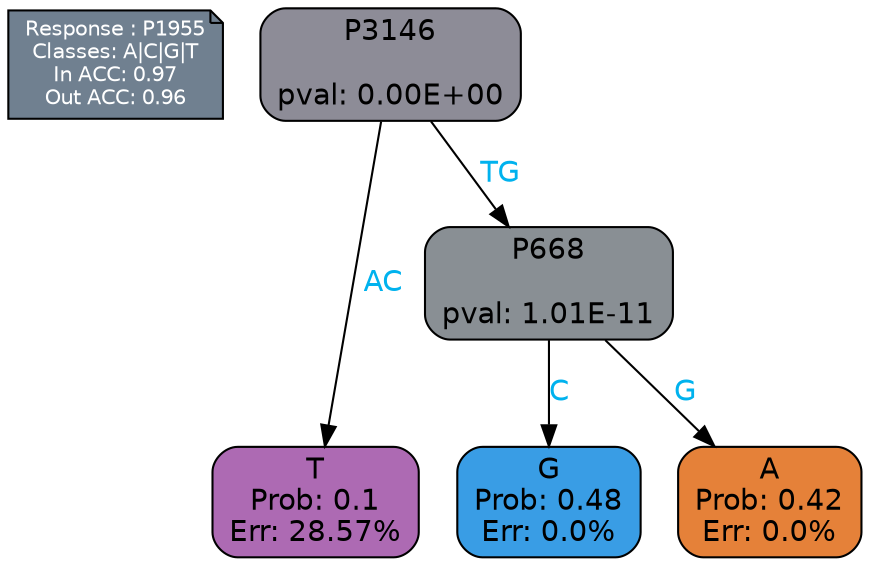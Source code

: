 digraph Tree {
node [shape=box, style="filled, rounded", color="black", fontname=helvetica] ;
graph [ranksep=equally, splines=polylines, bgcolor=transparent, dpi=600] ;
edge [fontname=helvetica] ;
LEGEND [label="Response : P1955
Classes: A|C|G|T
In ACC: 0.97
Out ACC: 0.96
",shape=note,align=left,style=filled,fillcolor="slategray",fontcolor="white",fontsize=10];1 [label="P3146

pval: 0.00E+00", fillcolor="#8d8c97"] ;
2 [label="T
Prob: 0.1
Err: 28.57%", fillcolor="#ad6ab3"] ;
3 [label="P668

pval: 1.01E-11", fillcolor="#898f94"] ;
4 [label="G
Prob: 0.48
Err: 0.0%", fillcolor="#399de5"] ;
5 [label="A
Prob: 0.42
Err: 0.0%", fillcolor="#e58139"] ;
1 -> 2 [label="AC",fontcolor=deepskyblue2] ;
1 -> 3 [label="TG",fontcolor=deepskyblue2] ;
3 -> 4 [label="C",fontcolor=deepskyblue2] ;
3 -> 5 [label="G",fontcolor=deepskyblue2] ;
{rank = same; 2;4;5;}{rank = same; LEGEND;1;}}